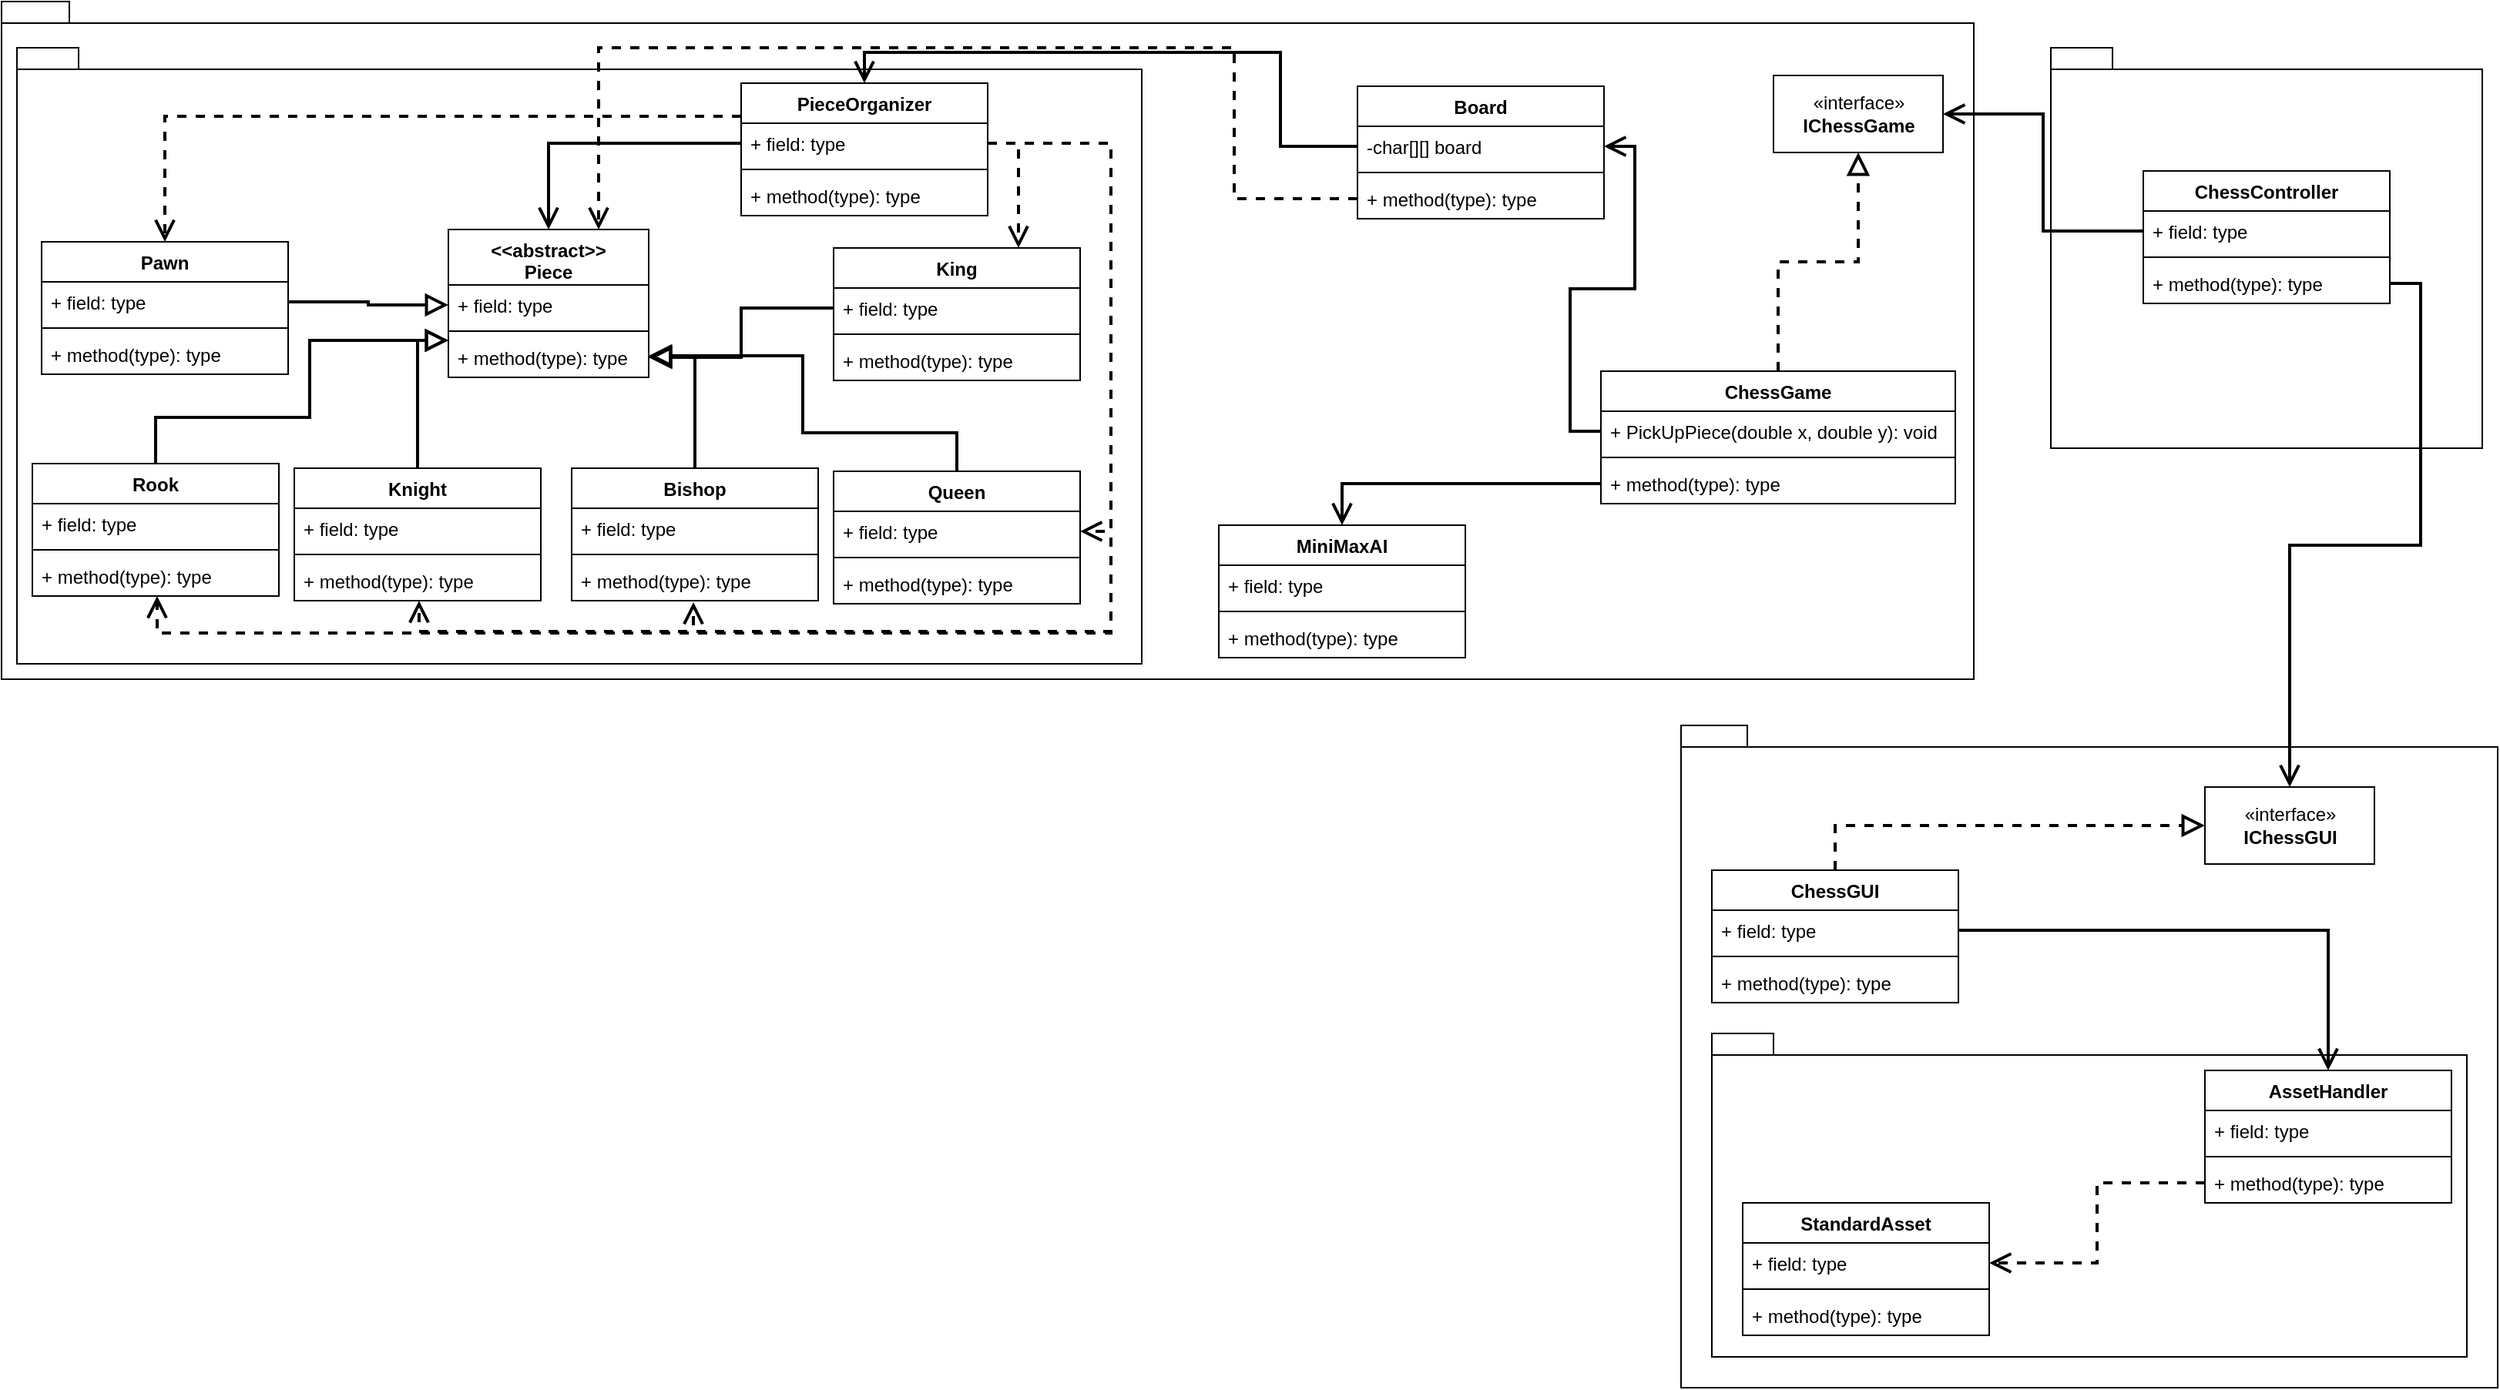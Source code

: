 <mxfile version="12.3.3" type="device" pages="1"><diagram id="sDDeeUsGMhCADFUs5C3a" name="Page-1"><mxGraphModel dx="2435" dy="748" grid="1" gridSize="10" guides="1" tooltips="1" connect="1" arrows="1" fold="1" page="1" pageScale="1" pageWidth="1027" pageHeight="1169" math="0" shadow="0"><root><mxCell id="0"/><mxCell id="1" parent="0"/><mxCell id="zXw1Cw4OPyMH2uEXmhWQ-4" value="" style="shape=folder;fontStyle=1;spacingTop=10;tabWidth=40;tabHeight=14;tabPosition=left;html=1;" vertex="1" parent="1"><mxGeometry x="450" y="490" width="530" height="430" as="geometry"/></mxCell><mxCell id="zXw1Cw4OPyMH2uEXmhWQ-125" value="" style="shape=folder;fontStyle=1;spacingTop=10;tabWidth=40;tabHeight=14;tabPosition=left;html=1;shadow=0;" vertex="1" parent="1"><mxGeometry x="470" y="690" width="490" height="210" as="geometry"/></mxCell><mxCell id="zXw1Cw4OPyMH2uEXmhWQ-1" value="" style="shape=folder;fontStyle=1;spacingTop=10;tabWidth=40;tabHeight=14;tabPosition=left;html=1;" vertex="1" parent="1"><mxGeometry x="-640" y="20" width="1280" height="440" as="geometry"/></mxCell><mxCell id="zXw1Cw4OPyMH2uEXmhWQ-25" value="" style="shape=folder;fontStyle=1;spacingTop=10;tabWidth=40;tabHeight=14;tabPosition=left;html=1;" vertex="1" parent="1"><mxGeometry x="-630" y="50" width="730" height="400" as="geometry"/></mxCell><mxCell id="zXw1Cw4OPyMH2uEXmhWQ-2" value="" style="shape=folder;fontStyle=1;spacingTop=10;tabWidth=40;tabHeight=14;tabPosition=left;html=1;" vertex="1" parent="1"><mxGeometry x="690" y="50" width="280" height="260" as="geometry"/></mxCell><mxCell id="zXw1Cw4OPyMH2uEXmhWQ-5" value="ChessController" style="swimlane;fontStyle=1;align=center;verticalAlign=top;childLayout=stackLayout;horizontal=1;startSize=26;horizontalStack=0;resizeParent=1;resizeParentMax=0;resizeLast=0;collapsible=1;marginBottom=0;" vertex="1" parent="1"><mxGeometry x="750" y="130" width="160" height="86" as="geometry"/></mxCell><mxCell id="zXw1Cw4OPyMH2uEXmhWQ-6" value="+ field: type" style="text;strokeColor=none;fillColor=none;align=left;verticalAlign=top;spacingLeft=4;spacingRight=4;overflow=hidden;rotatable=0;points=[[0,0.5],[1,0.5]];portConstraint=eastwest;" vertex="1" parent="zXw1Cw4OPyMH2uEXmhWQ-5"><mxGeometry y="26" width="160" height="26" as="geometry"/></mxCell><mxCell id="zXw1Cw4OPyMH2uEXmhWQ-7" value="" style="line;strokeWidth=1;fillColor=none;align=left;verticalAlign=middle;spacingTop=-1;spacingLeft=3;spacingRight=3;rotatable=0;labelPosition=right;points=[];portConstraint=eastwest;" vertex="1" parent="zXw1Cw4OPyMH2uEXmhWQ-5"><mxGeometry y="52" width="160" height="8" as="geometry"/></mxCell><mxCell id="zXw1Cw4OPyMH2uEXmhWQ-8" value="+ method(type): type" style="text;strokeColor=none;fillColor=none;align=left;verticalAlign=top;spacingLeft=4;spacingRight=4;overflow=hidden;rotatable=0;points=[[0,0.5],[1,0.5]];portConstraint=eastwest;" vertex="1" parent="zXw1Cw4OPyMH2uEXmhWQ-5"><mxGeometry y="60" width="160" height="26" as="geometry"/></mxCell><mxCell id="zXw1Cw4OPyMH2uEXmhWQ-14" style="edgeStyle=orthogonalEdgeStyle;rounded=0;orthogonalLoop=1;jettySize=auto;html=1;exitX=0.5;exitY=0;exitDx=0;exitDy=0;entryX=0.5;entryY=1;entryDx=0;entryDy=0;strokeWidth=2;dashed=1;endArrow=block;endFill=0;endSize=10;" edge="1" parent="1" source="zXw1Cw4OPyMH2uEXmhWQ-9" target="zXw1Cw4OPyMH2uEXmhWQ-13"><mxGeometry relative="1" as="geometry"/></mxCell><mxCell id="zXw1Cw4OPyMH2uEXmhWQ-9" value="ChessGame" style="swimlane;fontStyle=1;align=center;verticalAlign=top;childLayout=stackLayout;horizontal=1;startSize=26;horizontalStack=0;resizeParent=1;resizeParentMax=0;resizeLast=0;collapsible=1;marginBottom=0;shadow=0;" vertex="1" parent="1"><mxGeometry x="398" y="260" width="230" height="86" as="geometry"/></mxCell><mxCell id="zXw1Cw4OPyMH2uEXmhWQ-10" value="+ PickUpPiece(double x, double y): void" style="text;strokeColor=none;fillColor=none;align=left;verticalAlign=top;spacingLeft=4;spacingRight=4;overflow=hidden;rotatable=0;points=[[0,0.5],[1,0.5]];portConstraint=eastwest;" vertex="1" parent="zXw1Cw4OPyMH2uEXmhWQ-9"><mxGeometry y="26" width="230" height="26" as="geometry"/></mxCell><mxCell id="zXw1Cw4OPyMH2uEXmhWQ-11" value="" style="line;strokeWidth=1;fillColor=none;align=left;verticalAlign=middle;spacingTop=-1;spacingLeft=3;spacingRight=3;rotatable=0;labelPosition=right;points=[];portConstraint=eastwest;" vertex="1" parent="zXw1Cw4OPyMH2uEXmhWQ-9"><mxGeometry y="52" width="230" height="8" as="geometry"/></mxCell><mxCell id="zXw1Cw4OPyMH2uEXmhWQ-12" value="+ method(type): type" style="text;strokeColor=none;fillColor=none;align=left;verticalAlign=top;spacingLeft=4;spacingRight=4;overflow=hidden;rotatable=0;points=[[0,0.5],[1,0.5]];portConstraint=eastwest;" vertex="1" parent="zXw1Cw4OPyMH2uEXmhWQ-9"><mxGeometry y="60" width="230" height="26" as="geometry"/></mxCell><mxCell id="zXw1Cw4OPyMH2uEXmhWQ-13" value="«interface»&lt;br&gt;&lt;b&gt;IChessGame&lt;/b&gt;" style="html=1;" vertex="1" parent="1"><mxGeometry x="510" y="68" width="110" height="50" as="geometry"/></mxCell><mxCell id="zXw1Cw4OPyMH2uEXmhWQ-15" value="Board" style="swimlane;fontStyle=1;align=center;verticalAlign=top;childLayout=stackLayout;horizontal=1;startSize=26;horizontalStack=0;resizeParent=1;resizeParentMax=0;resizeLast=0;collapsible=1;marginBottom=0;" vertex="1" parent="1"><mxGeometry x="240" y="75" width="160" height="86" as="geometry"/></mxCell><mxCell id="zXw1Cw4OPyMH2uEXmhWQ-16" value="-char[][] board" style="text;strokeColor=none;fillColor=none;align=left;verticalAlign=top;spacingLeft=4;spacingRight=4;overflow=hidden;rotatable=0;points=[[0,0.5],[1,0.5]];portConstraint=eastwest;" vertex="1" parent="zXw1Cw4OPyMH2uEXmhWQ-15"><mxGeometry y="26" width="160" height="26" as="geometry"/></mxCell><mxCell id="zXw1Cw4OPyMH2uEXmhWQ-17" value="" style="line;strokeWidth=1;fillColor=none;align=left;verticalAlign=middle;spacingTop=-1;spacingLeft=3;spacingRight=3;rotatable=0;labelPosition=right;points=[];portConstraint=eastwest;" vertex="1" parent="zXw1Cw4OPyMH2uEXmhWQ-15"><mxGeometry y="52" width="160" height="8" as="geometry"/></mxCell><mxCell id="zXw1Cw4OPyMH2uEXmhWQ-18" value="+ method(type): type" style="text;strokeColor=none;fillColor=none;align=left;verticalAlign=top;spacingLeft=4;spacingRight=4;overflow=hidden;rotatable=0;points=[[0,0.5],[1,0.5]];portConstraint=eastwest;" vertex="1" parent="zXw1Cw4OPyMH2uEXmhWQ-15"><mxGeometry y="60" width="160" height="26" as="geometry"/></mxCell><mxCell id="zXw1Cw4OPyMH2uEXmhWQ-19" value="&lt;&lt;abstract&gt;&gt;&#10;Piece" style="swimlane;fontStyle=1;align=center;verticalAlign=top;childLayout=stackLayout;horizontal=1;startSize=36;horizontalStack=0;resizeParent=1;resizeParentMax=0;resizeLast=0;collapsible=1;marginBottom=0;" vertex="1" parent="1"><mxGeometry x="-350" y="168" width="130" height="96" as="geometry"/></mxCell><mxCell id="zXw1Cw4OPyMH2uEXmhWQ-20" value="+ field: type" style="text;strokeColor=none;fillColor=none;align=left;verticalAlign=top;spacingLeft=4;spacingRight=4;overflow=hidden;rotatable=0;points=[[0,0.5],[1,0.5]];portConstraint=eastwest;" vertex="1" parent="zXw1Cw4OPyMH2uEXmhWQ-19"><mxGeometry y="36" width="130" height="26" as="geometry"/></mxCell><mxCell id="zXw1Cw4OPyMH2uEXmhWQ-21" value="" style="line;strokeWidth=1;fillColor=none;align=left;verticalAlign=middle;spacingTop=-1;spacingLeft=3;spacingRight=3;rotatable=0;labelPosition=right;points=[];portConstraint=eastwest;" vertex="1" parent="zXw1Cw4OPyMH2uEXmhWQ-19"><mxGeometry y="62" width="130" height="8" as="geometry"/></mxCell><mxCell id="zXw1Cw4OPyMH2uEXmhWQ-22" value="+ method(type): type" style="text;strokeColor=none;fillColor=none;align=left;verticalAlign=top;spacingLeft=4;spacingRight=4;overflow=hidden;rotatable=0;points=[[0,0.5],[1,0.5]];portConstraint=eastwest;" vertex="1" parent="zXw1Cw4OPyMH2uEXmhWQ-19"><mxGeometry y="70" width="130" height="26" as="geometry"/></mxCell><mxCell id="zXw1Cw4OPyMH2uEXmhWQ-24" style="edgeStyle=orthogonalEdgeStyle;rounded=0;orthogonalLoop=1;jettySize=auto;html=1;exitX=0;exitY=0.5;exitDx=0;exitDy=0;entryX=1;entryY=0.5;entryDx=0;entryDy=0;endArrow=open;endFill=0;endSize=10;strokeWidth=2;" edge="1" parent="1" source="zXw1Cw4OPyMH2uEXmhWQ-6" target="zXw1Cw4OPyMH2uEXmhWQ-13"><mxGeometry relative="1" as="geometry"/></mxCell><mxCell id="zXw1Cw4OPyMH2uEXmhWQ-89" style="edgeStyle=orthogonalEdgeStyle;rounded=0;orthogonalLoop=1;jettySize=auto;html=1;exitX=0.5;exitY=0;exitDx=0;exitDy=0;endArrow=block;endFill=0;endSize=10;strokeWidth=2;" edge="1" parent="1" source="zXw1Cw4OPyMH2uEXmhWQ-47"><mxGeometry relative="1" as="geometry"><mxPoint x="-220" y="250" as="targetPoint"/><Array as="points"><mxPoint x="-20" y="300"/><mxPoint x="-120" y="300"/><mxPoint x="-120" y="250"/></Array></mxGeometry></mxCell><mxCell id="zXw1Cw4OPyMH2uEXmhWQ-47" value="Queen" style="swimlane;fontStyle=1;align=center;verticalAlign=top;childLayout=stackLayout;horizontal=1;startSize=26;horizontalStack=0;resizeParent=1;resizeParentMax=0;resizeLast=0;collapsible=1;marginBottom=0;" vertex="1" parent="1"><mxGeometry x="-100" y="325" width="160" height="86" as="geometry"/></mxCell><mxCell id="zXw1Cw4OPyMH2uEXmhWQ-48" value="+ field: type" style="text;strokeColor=none;fillColor=none;align=left;verticalAlign=top;spacingLeft=4;spacingRight=4;overflow=hidden;rotatable=0;points=[[0,0.5],[1,0.5]];portConstraint=eastwest;" vertex="1" parent="zXw1Cw4OPyMH2uEXmhWQ-47"><mxGeometry y="26" width="160" height="26" as="geometry"/></mxCell><mxCell id="zXw1Cw4OPyMH2uEXmhWQ-49" value="" style="line;strokeWidth=1;fillColor=none;align=left;verticalAlign=middle;spacingTop=-1;spacingLeft=3;spacingRight=3;rotatable=0;labelPosition=right;points=[];portConstraint=eastwest;" vertex="1" parent="zXw1Cw4OPyMH2uEXmhWQ-47"><mxGeometry y="52" width="160" height="8" as="geometry"/></mxCell><mxCell id="zXw1Cw4OPyMH2uEXmhWQ-50" value="+ method(type): type" style="text;strokeColor=none;fillColor=none;align=left;verticalAlign=top;spacingLeft=4;spacingRight=4;overflow=hidden;rotatable=0;points=[[0,0.5],[1,0.5]];portConstraint=eastwest;" vertex="1" parent="zXw1Cw4OPyMH2uEXmhWQ-47"><mxGeometry y="60" width="160" height="26" as="geometry"/></mxCell><mxCell id="zXw1Cw4OPyMH2uEXmhWQ-78" style="edgeStyle=orthogonalEdgeStyle;rounded=0;orthogonalLoop=1;jettySize=auto;html=1;exitX=0.5;exitY=0;exitDx=0;exitDy=0;entryX=1;entryY=0.5;entryDx=0;entryDy=0;endArrow=block;endFill=0;endSize=10;strokeWidth=2;" edge="1" parent="1" source="zXw1Cw4OPyMH2uEXmhWQ-51" target="zXw1Cw4OPyMH2uEXmhWQ-22"><mxGeometry relative="1" as="geometry"/></mxCell><mxCell id="zXw1Cw4OPyMH2uEXmhWQ-51" value="Bishop" style="swimlane;fontStyle=1;align=center;verticalAlign=top;childLayout=stackLayout;horizontal=1;startSize=26;horizontalStack=0;resizeParent=1;resizeParentMax=0;resizeLast=0;collapsible=1;marginBottom=0;" vertex="1" parent="1"><mxGeometry x="-270" y="323" width="160" height="86" as="geometry"/></mxCell><mxCell id="zXw1Cw4OPyMH2uEXmhWQ-52" value="+ field: type" style="text;strokeColor=none;fillColor=none;align=left;verticalAlign=top;spacingLeft=4;spacingRight=4;overflow=hidden;rotatable=0;points=[[0,0.5],[1,0.5]];portConstraint=eastwest;" vertex="1" parent="zXw1Cw4OPyMH2uEXmhWQ-51"><mxGeometry y="26" width="160" height="26" as="geometry"/></mxCell><mxCell id="zXw1Cw4OPyMH2uEXmhWQ-53" value="" style="line;strokeWidth=1;fillColor=none;align=left;verticalAlign=middle;spacingTop=-1;spacingLeft=3;spacingRight=3;rotatable=0;labelPosition=right;points=[];portConstraint=eastwest;" vertex="1" parent="zXw1Cw4OPyMH2uEXmhWQ-51"><mxGeometry y="52" width="160" height="8" as="geometry"/></mxCell><mxCell id="zXw1Cw4OPyMH2uEXmhWQ-54" value="+ method(type): type" style="text;strokeColor=none;fillColor=none;align=left;verticalAlign=top;spacingLeft=4;spacingRight=4;overflow=hidden;rotatable=0;points=[[0,0.5],[1,0.5]];portConstraint=eastwest;" vertex="1" parent="zXw1Cw4OPyMH2uEXmhWQ-51"><mxGeometry y="60" width="160" height="26" as="geometry"/></mxCell><mxCell id="zXw1Cw4OPyMH2uEXmhWQ-79" style="edgeStyle=orthogonalEdgeStyle;rounded=0;orthogonalLoop=1;jettySize=auto;html=1;exitX=0.5;exitY=0;exitDx=0;exitDy=0;endArrow=block;endFill=0;endSize=10;strokeWidth=2;" edge="1" parent="1" source="zXw1Cw4OPyMH2uEXmhWQ-59"><mxGeometry relative="1" as="geometry"><mxPoint x="-350" y="240" as="targetPoint"/><Array as="points"><mxPoint x="-370" y="240"/></Array></mxGeometry></mxCell><mxCell id="zXw1Cw4OPyMH2uEXmhWQ-59" value="Knight" style="swimlane;fontStyle=1;align=center;verticalAlign=top;childLayout=stackLayout;horizontal=1;startSize=26;horizontalStack=0;resizeParent=1;resizeParentMax=0;resizeLast=0;collapsible=1;marginBottom=0;" vertex="1" parent="1"><mxGeometry x="-450" y="323" width="160" height="86" as="geometry"/></mxCell><mxCell id="zXw1Cw4OPyMH2uEXmhWQ-60" value="+ field: type" style="text;strokeColor=none;fillColor=none;align=left;verticalAlign=top;spacingLeft=4;spacingRight=4;overflow=hidden;rotatable=0;points=[[0,0.5],[1,0.5]];portConstraint=eastwest;" vertex="1" parent="zXw1Cw4OPyMH2uEXmhWQ-59"><mxGeometry y="26" width="160" height="26" as="geometry"/></mxCell><mxCell id="zXw1Cw4OPyMH2uEXmhWQ-61" value="" style="line;strokeWidth=1;fillColor=none;align=left;verticalAlign=middle;spacingTop=-1;spacingLeft=3;spacingRight=3;rotatable=0;labelPosition=right;points=[];portConstraint=eastwest;" vertex="1" parent="zXw1Cw4OPyMH2uEXmhWQ-59"><mxGeometry y="52" width="160" height="8" as="geometry"/></mxCell><mxCell id="zXw1Cw4OPyMH2uEXmhWQ-62" value="+ method(type): type" style="text;strokeColor=none;fillColor=none;align=left;verticalAlign=top;spacingLeft=4;spacingRight=4;overflow=hidden;rotatable=0;points=[[0,0.5],[1,0.5]];portConstraint=eastwest;" vertex="1" parent="zXw1Cw4OPyMH2uEXmhWQ-59"><mxGeometry y="60" width="160" height="26" as="geometry"/></mxCell><mxCell id="zXw1Cw4OPyMH2uEXmhWQ-80" style="edgeStyle=orthogonalEdgeStyle;rounded=0;orthogonalLoop=1;jettySize=auto;html=1;exitX=0.5;exitY=0;exitDx=0;exitDy=0;endArrow=block;endFill=0;endSize=10;strokeWidth=2;" edge="1" parent="1" source="zXw1Cw4OPyMH2uEXmhWQ-63" target="zXw1Cw4OPyMH2uEXmhWQ-22"><mxGeometry relative="1" as="geometry"><Array as="points"><mxPoint x="-540" y="290"/><mxPoint x="-440" y="290"/><mxPoint x="-440" y="240"/></Array></mxGeometry></mxCell><mxCell id="zXw1Cw4OPyMH2uEXmhWQ-63" value="Rook" style="swimlane;fontStyle=1;align=center;verticalAlign=top;childLayout=stackLayout;horizontal=1;startSize=26;horizontalStack=0;resizeParent=1;resizeParentMax=0;resizeLast=0;collapsible=1;marginBottom=0;" vertex="1" parent="1"><mxGeometry x="-620" y="320" width="160" height="86" as="geometry"/></mxCell><mxCell id="zXw1Cw4OPyMH2uEXmhWQ-64" value="+ field: type" style="text;strokeColor=none;fillColor=none;align=left;verticalAlign=top;spacingLeft=4;spacingRight=4;overflow=hidden;rotatable=0;points=[[0,0.5],[1,0.5]];portConstraint=eastwest;" vertex="1" parent="zXw1Cw4OPyMH2uEXmhWQ-63"><mxGeometry y="26" width="160" height="26" as="geometry"/></mxCell><mxCell id="zXw1Cw4OPyMH2uEXmhWQ-65" value="" style="line;strokeWidth=1;fillColor=none;align=left;verticalAlign=middle;spacingTop=-1;spacingLeft=3;spacingRight=3;rotatable=0;labelPosition=right;points=[];portConstraint=eastwest;" vertex="1" parent="zXw1Cw4OPyMH2uEXmhWQ-63"><mxGeometry y="52" width="160" height="8" as="geometry"/></mxCell><mxCell id="zXw1Cw4OPyMH2uEXmhWQ-66" value="+ method(type): type" style="text;strokeColor=none;fillColor=none;align=left;verticalAlign=top;spacingLeft=4;spacingRight=4;overflow=hidden;rotatable=0;points=[[0,0.5],[1,0.5]];portConstraint=eastwest;" vertex="1" parent="zXw1Cw4OPyMH2uEXmhWQ-63"><mxGeometry y="60" width="160" height="26" as="geometry"/></mxCell><mxCell id="zXw1Cw4OPyMH2uEXmhWQ-67" value="Pawn" style="swimlane;fontStyle=1;align=center;verticalAlign=top;childLayout=stackLayout;horizontal=1;startSize=26;horizontalStack=0;resizeParent=1;resizeParentMax=0;resizeLast=0;collapsible=1;marginBottom=0;" vertex="1" parent="1"><mxGeometry x="-614" y="176" width="160" height="86" as="geometry"/></mxCell><mxCell id="zXw1Cw4OPyMH2uEXmhWQ-68" value="+ field: type" style="text;strokeColor=none;fillColor=none;align=left;verticalAlign=top;spacingLeft=4;spacingRight=4;overflow=hidden;rotatable=0;points=[[0,0.5],[1,0.5]];portConstraint=eastwest;" vertex="1" parent="zXw1Cw4OPyMH2uEXmhWQ-67"><mxGeometry y="26" width="160" height="26" as="geometry"/></mxCell><mxCell id="zXw1Cw4OPyMH2uEXmhWQ-69" value="" style="line;strokeWidth=1;fillColor=none;align=left;verticalAlign=middle;spacingTop=-1;spacingLeft=3;spacingRight=3;rotatable=0;labelPosition=right;points=[];portConstraint=eastwest;" vertex="1" parent="zXw1Cw4OPyMH2uEXmhWQ-67"><mxGeometry y="52" width="160" height="8" as="geometry"/></mxCell><mxCell id="zXw1Cw4OPyMH2uEXmhWQ-70" value="+ method(type): type" style="text;strokeColor=none;fillColor=none;align=left;verticalAlign=top;spacingLeft=4;spacingRight=4;overflow=hidden;rotatable=0;points=[[0,0.5],[1,0.5]];portConstraint=eastwest;" vertex="1" parent="zXw1Cw4OPyMH2uEXmhWQ-67"><mxGeometry y="60" width="160" height="26" as="geometry"/></mxCell><mxCell id="zXw1Cw4OPyMH2uEXmhWQ-71" value="King" style="swimlane;fontStyle=1;align=center;verticalAlign=top;childLayout=stackLayout;horizontal=1;startSize=26;horizontalStack=0;resizeParent=1;resizeParentMax=0;resizeLast=0;collapsible=1;marginBottom=0;" vertex="1" parent="1"><mxGeometry x="-100" y="180" width="160" height="86" as="geometry"/></mxCell><mxCell id="zXw1Cw4OPyMH2uEXmhWQ-72" value="+ field: type" style="text;strokeColor=none;fillColor=none;align=left;verticalAlign=top;spacingLeft=4;spacingRight=4;overflow=hidden;rotatable=0;points=[[0,0.5],[1,0.5]];portConstraint=eastwest;" vertex="1" parent="zXw1Cw4OPyMH2uEXmhWQ-71"><mxGeometry y="26" width="160" height="26" as="geometry"/></mxCell><mxCell id="zXw1Cw4OPyMH2uEXmhWQ-73" value="" style="line;strokeWidth=1;fillColor=none;align=left;verticalAlign=middle;spacingTop=-1;spacingLeft=3;spacingRight=3;rotatable=0;labelPosition=right;points=[];portConstraint=eastwest;" vertex="1" parent="zXw1Cw4OPyMH2uEXmhWQ-71"><mxGeometry y="52" width="160" height="8" as="geometry"/></mxCell><mxCell id="zXw1Cw4OPyMH2uEXmhWQ-74" value="+ method(type): type" style="text;strokeColor=none;fillColor=none;align=left;verticalAlign=top;spacingLeft=4;spacingRight=4;overflow=hidden;rotatable=0;points=[[0,0.5],[1,0.5]];portConstraint=eastwest;" vertex="1" parent="zXw1Cw4OPyMH2uEXmhWQ-71"><mxGeometry y="60" width="160" height="26" as="geometry"/></mxCell><mxCell id="zXw1Cw4OPyMH2uEXmhWQ-84" style="edgeStyle=orthogonalEdgeStyle;rounded=0;orthogonalLoop=1;jettySize=auto;html=1;exitX=0;exitY=0.5;exitDx=0;exitDy=0;entryX=1;entryY=0.5;entryDx=0;entryDy=0;endArrow=open;endFill=0;endSize=10;strokeWidth=2;" edge="1" parent="1" source="zXw1Cw4OPyMH2uEXmhWQ-10" target="zXw1Cw4OPyMH2uEXmhWQ-16"><mxGeometry relative="1" as="geometry"/></mxCell><mxCell id="zXw1Cw4OPyMH2uEXmhWQ-88" style="edgeStyle=orthogonalEdgeStyle;rounded=0;orthogonalLoop=1;jettySize=auto;html=1;exitX=1;exitY=0.5;exitDx=0;exitDy=0;entryX=0;entryY=0.5;entryDx=0;entryDy=0;endArrow=block;endFill=0;endSize=10;strokeWidth=2;" edge="1" parent="1" source="zXw1Cw4OPyMH2uEXmhWQ-68" target="zXw1Cw4OPyMH2uEXmhWQ-20"><mxGeometry relative="1" as="geometry"/></mxCell><mxCell id="zXw1Cw4OPyMH2uEXmhWQ-91" style="edgeStyle=orthogonalEdgeStyle;rounded=0;orthogonalLoop=1;jettySize=auto;html=1;exitX=0;exitY=0.5;exitDx=0;exitDy=0;entryX=1;entryY=0.5;entryDx=0;entryDy=0;endArrow=block;endFill=0;endSize=10;strokeWidth=2;" edge="1" parent="1" source="zXw1Cw4OPyMH2uEXmhWQ-72" target="zXw1Cw4OPyMH2uEXmhWQ-22"><mxGeometry relative="1" as="geometry"/></mxCell><mxCell id="zXw1Cw4OPyMH2uEXmhWQ-98" style="edgeStyle=orthogonalEdgeStyle;rounded=0;orthogonalLoop=1;jettySize=auto;html=1;exitX=0;exitY=0.25;exitDx=0;exitDy=0;entryX=0.5;entryY=0;entryDx=0;entryDy=0;endArrow=open;endFill=0;endSize=10;strokeWidth=2;dashed=1;" edge="1" parent="1" source="zXw1Cw4OPyMH2uEXmhWQ-92" target="zXw1Cw4OPyMH2uEXmhWQ-67"><mxGeometry relative="1" as="geometry"/></mxCell><mxCell id="zXw1Cw4OPyMH2uEXmhWQ-92" value="PieceOrganizer" style="swimlane;fontStyle=1;align=center;verticalAlign=top;childLayout=stackLayout;horizontal=1;startSize=26;horizontalStack=0;resizeParent=1;resizeParentMax=0;resizeLast=0;collapsible=1;marginBottom=0;" vertex="1" parent="1"><mxGeometry x="-160" y="73" width="160" height="86" as="geometry"/></mxCell><mxCell id="zXw1Cw4OPyMH2uEXmhWQ-93" value="+ field: type" style="text;strokeColor=none;fillColor=none;align=left;verticalAlign=top;spacingLeft=4;spacingRight=4;overflow=hidden;rotatable=0;points=[[0,0.5],[1,0.5]];portConstraint=eastwest;" vertex="1" parent="zXw1Cw4OPyMH2uEXmhWQ-92"><mxGeometry y="26" width="160" height="26" as="geometry"/></mxCell><mxCell id="zXw1Cw4OPyMH2uEXmhWQ-94" value="" style="line;strokeWidth=1;fillColor=none;align=left;verticalAlign=middle;spacingTop=-1;spacingLeft=3;spacingRight=3;rotatable=0;labelPosition=right;points=[];portConstraint=eastwest;" vertex="1" parent="zXw1Cw4OPyMH2uEXmhWQ-92"><mxGeometry y="52" width="160" height="8" as="geometry"/></mxCell><mxCell id="zXw1Cw4OPyMH2uEXmhWQ-95" value="+ method(type): type" style="text;strokeColor=none;fillColor=none;align=left;verticalAlign=top;spacingLeft=4;spacingRight=4;overflow=hidden;rotatable=0;points=[[0,0.5],[1,0.5]];portConstraint=eastwest;" vertex="1" parent="zXw1Cw4OPyMH2uEXmhWQ-92"><mxGeometry y="60" width="160" height="26" as="geometry"/></mxCell><mxCell id="zXw1Cw4OPyMH2uEXmhWQ-96" style="edgeStyle=orthogonalEdgeStyle;rounded=0;orthogonalLoop=1;jettySize=auto;html=1;exitX=0;exitY=0.5;exitDx=0;exitDy=0;entryX=0.5;entryY=0;entryDx=0;entryDy=0;endArrow=open;endFill=0;endSize=10;strokeWidth=2;" edge="1" parent="1" source="zXw1Cw4OPyMH2uEXmhWQ-93" target="zXw1Cw4OPyMH2uEXmhWQ-19"><mxGeometry relative="1" as="geometry"/></mxCell><mxCell id="zXw1Cw4OPyMH2uEXmhWQ-99" style="edgeStyle=orthogonalEdgeStyle;rounded=0;orthogonalLoop=1;jettySize=auto;html=1;exitX=1;exitY=0.5;exitDx=0;exitDy=0;entryX=0.75;entryY=0;entryDx=0;entryDy=0;dashed=1;endArrow=open;endFill=0;endSize=10;strokeWidth=2;" edge="1" parent="1" source="zXw1Cw4OPyMH2uEXmhWQ-93" target="zXw1Cw4OPyMH2uEXmhWQ-71"><mxGeometry relative="1" as="geometry"/></mxCell><mxCell id="zXw1Cw4OPyMH2uEXmhWQ-100" style="edgeStyle=orthogonalEdgeStyle;rounded=0;orthogonalLoop=1;jettySize=auto;html=1;exitX=1;exitY=0.5;exitDx=0;exitDy=0;entryX=1;entryY=0.5;entryDx=0;entryDy=0;dashed=1;endArrow=open;endFill=0;endSize=10;strokeWidth=2;" edge="1" parent="1" source="zXw1Cw4OPyMH2uEXmhWQ-93" target="zXw1Cw4OPyMH2uEXmhWQ-48"><mxGeometry relative="1" as="geometry"/></mxCell><mxCell id="zXw1Cw4OPyMH2uEXmhWQ-101" style="edgeStyle=orthogonalEdgeStyle;rounded=0;orthogonalLoop=1;jettySize=auto;html=1;exitX=1;exitY=0.5;exitDx=0;exitDy=0;entryX=0.494;entryY=1.038;entryDx=0;entryDy=0;entryPerimeter=0;dashed=1;endArrow=open;endFill=0;endSize=10;strokeWidth=2;" edge="1" parent="1" source="zXw1Cw4OPyMH2uEXmhWQ-93" target="zXw1Cw4OPyMH2uEXmhWQ-54"><mxGeometry relative="1" as="geometry"><Array as="points"><mxPoint x="80" y="112"/><mxPoint x="80" y="429"/><mxPoint x="-191" y="429"/></Array></mxGeometry></mxCell><mxCell id="zXw1Cw4OPyMH2uEXmhWQ-102" style="edgeStyle=orthogonalEdgeStyle;rounded=0;orthogonalLoop=1;jettySize=auto;html=1;exitX=1;exitY=0.5;exitDx=0;exitDy=0;entryX=0.506;entryY=1;entryDx=0;entryDy=0;entryPerimeter=0;dashed=1;endArrow=open;endFill=0;endSize=10;strokeWidth=2;" edge="1" parent="1" source="zXw1Cw4OPyMH2uEXmhWQ-93" target="zXw1Cw4OPyMH2uEXmhWQ-62"><mxGeometry relative="1" as="geometry"><Array as="points"><mxPoint x="80" y="112"/><mxPoint x="80" y="429"/><mxPoint x="-369" y="429"/></Array></mxGeometry></mxCell><mxCell id="zXw1Cw4OPyMH2uEXmhWQ-103" style="edgeStyle=orthogonalEdgeStyle;rounded=0;orthogonalLoop=1;jettySize=auto;html=1;exitX=1;exitY=0.5;exitDx=0;exitDy=0;entryX=0.506;entryY=1;entryDx=0;entryDy=0;entryPerimeter=0;dashed=1;endArrow=open;endFill=0;endSize=10;strokeWidth=2;" edge="1" parent="1" source="zXw1Cw4OPyMH2uEXmhWQ-93" target="zXw1Cw4OPyMH2uEXmhWQ-66"><mxGeometry relative="1" as="geometry"><Array as="points"><mxPoint x="80" y="112"/><mxPoint x="80" y="430"/><mxPoint x="-539" y="430"/></Array></mxGeometry></mxCell><mxCell id="zXw1Cw4OPyMH2uEXmhWQ-105" style="edgeStyle=orthogonalEdgeStyle;rounded=0;orthogonalLoop=1;jettySize=auto;html=1;exitX=0;exitY=0.5;exitDx=0;exitDy=0;entryX=0.5;entryY=0;entryDx=0;entryDy=0;endArrow=open;endFill=0;endSize=10;strokeWidth=2;" edge="1" parent="1" source="zXw1Cw4OPyMH2uEXmhWQ-16" target="zXw1Cw4OPyMH2uEXmhWQ-92"><mxGeometry relative="1" as="geometry"><Array as="points"><mxPoint x="190" y="114"/><mxPoint x="190" y="53"/><mxPoint x="-80" y="53"/></Array></mxGeometry></mxCell><mxCell id="zXw1Cw4OPyMH2uEXmhWQ-106" style="edgeStyle=orthogonalEdgeStyle;rounded=0;orthogonalLoop=1;jettySize=auto;html=1;exitX=0;exitY=0.5;exitDx=0;exitDy=0;entryX=0.75;entryY=0;entryDx=0;entryDy=0;endArrow=open;endFill=0;endSize=10;strokeWidth=2;dashed=1;" edge="1" parent="1" source="zXw1Cw4OPyMH2uEXmhWQ-18" target="zXw1Cw4OPyMH2uEXmhWQ-19"><mxGeometry relative="1" as="geometry"><Array as="points"><mxPoint x="160" y="148"/><mxPoint x="160" y="50"/><mxPoint x="-252" y="50"/></Array></mxGeometry></mxCell><mxCell id="zXw1Cw4OPyMH2uEXmhWQ-111" value="MiniMaxAI" style="swimlane;fontStyle=1;align=center;verticalAlign=top;childLayout=stackLayout;horizontal=1;startSize=26;horizontalStack=0;resizeParent=1;resizeParentMax=0;resizeLast=0;collapsible=1;marginBottom=0;shadow=0;" vertex="1" parent="1"><mxGeometry x="150" y="360" width="160" height="86" as="geometry"/></mxCell><mxCell id="zXw1Cw4OPyMH2uEXmhWQ-112" value="+ field: type" style="text;strokeColor=none;fillColor=none;align=left;verticalAlign=top;spacingLeft=4;spacingRight=4;overflow=hidden;rotatable=0;points=[[0,0.5],[1,0.5]];portConstraint=eastwest;" vertex="1" parent="zXw1Cw4OPyMH2uEXmhWQ-111"><mxGeometry y="26" width="160" height="26" as="geometry"/></mxCell><mxCell id="zXw1Cw4OPyMH2uEXmhWQ-113" value="" style="line;strokeWidth=1;fillColor=none;align=left;verticalAlign=middle;spacingTop=-1;spacingLeft=3;spacingRight=3;rotatable=0;labelPosition=right;points=[];portConstraint=eastwest;" vertex="1" parent="zXw1Cw4OPyMH2uEXmhWQ-111"><mxGeometry y="52" width="160" height="8" as="geometry"/></mxCell><mxCell id="zXw1Cw4OPyMH2uEXmhWQ-114" value="+ method(type): type" style="text;strokeColor=none;fillColor=none;align=left;verticalAlign=top;spacingLeft=4;spacingRight=4;overflow=hidden;rotatable=0;points=[[0,0.5],[1,0.5]];portConstraint=eastwest;" vertex="1" parent="zXw1Cw4OPyMH2uEXmhWQ-111"><mxGeometry y="60" width="160" height="26" as="geometry"/></mxCell><mxCell id="zXw1Cw4OPyMH2uEXmhWQ-115" style="edgeStyle=orthogonalEdgeStyle;rounded=0;orthogonalLoop=1;jettySize=auto;html=1;exitX=0;exitY=0.5;exitDx=0;exitDy=0;endArrow=open;endFill=0;endSize=10;strokeWidth=2;" edge="1" parent="1" source="zXw1Cw4OPyMH2uEXmhWQ-12" target="zXw1Cw4OPyMH2uEXmhWQ-111"><mxGeometry relative="1" as="geometry"/></mxCell><mxCell id="zXw1Cw4OPyMH2uEXmhWQ-135" style="edgeStyle=orthogonalEdgeStyle;rounded=0;orthogonalLoop=1;jettySize=auto;html=1;exitX=0.5;exitY=0;exitDx=0;exitDy=0;entryX=0;entryY=0.5;entryDx=0;entryDy=0;endArrow=block;endFill=0;endSize=10;strokeWidth=2;dashed=1;" edge="1" parent="1" source="zXw1Cw4OPyMH2uEXmhWQ-116" target="zXw1Cw4OPyMH2uEXmhWQ-134"><mxGeometry relative="1" as="geometry"/></mxCell><mxCell id="zXw1Cw4OPyMH2uEXmhWQ-116" value="ChessGUI" style="swimlane;fontStyle=1;align=center;verticalAlign=top;childLayout=stackLayout;horizontal=1;startSize=26;horizontalStack=0;resizeParent=1;resizeParentMax=0;resizeLast=0;collapsible=1;marginBottom=0;shadow=0;" vertex="1" parent="1"><mxGeometry x="470" y="584" width="160" height="86" as="geometry"/></mxCell><mxCell id="zXw1Cw4OPyMH2uEXmhWQ-117" value="+ field: type" style="text;strokeColor=none;fillColor=none;align=left;verticalAlign=top;spacingLeft=4;spacingRight=4;overflow=hidden;rotatable=0;points=[[0,0.5],[1,0.5]];portConstraint=eastwest;" vertex="1" parent="zXw1Cw4OPyMH2uEXmhWQ-116"><mxGeometry y="26" width="160" height="26" as="geometry"/></mxCell><mxCell id="zXw1Cw4OPyMH2uEXmhWQ-118" value="" style="line;strokeWidth=1;fillColor=none;align=left;verticalAlign=middle;spacingTop=-1;spacingLeft=3;spacingRight=3;rotatable=0;labelPosition=right;points=[];portConstraint=eastwest;" vertex="1" parent="zXw1Cw4OPyMH2uEXmhWQ-116"><mxGeometry y="52" width="160" height="8" as="geometry"/></mxCell><mxCell id="zXw1Cw4OPyMH2uEXmhWQ-119" value="+ method(type): type" style="text;strokeColor=none;fillColor=none;align=left;verticalAlign=top;spacingLeft=4;spacingRight=4;overflow=hidden;rotatable=0;points=[[0,0.5],[1,0.5]];portConstraint=eastwest;" vertex="1" parent="zXw1Cw4OPyMH2uEXmhWQ-116"><mxGeometry y="60" width="160" height="26" as="geometry"/></mxCell><mxCell id="zXw1Cw4OPyMH2uEXmhWQ-120" value="AssetHandler" style="swimlane;fontStyle=1;align=center;verticalAlign=top;childLayout=stackLayout;horizontal=1;startSize=26;horizontalStack=0;resizeParent=1;resizeParentMax=0;resizeLast=0;collapsible=1;marginBottom=0;shadow=0;" vertex="1" parent="1"><mxGeometry x="790" y="714" width="160" height="86" as="geometry"/></mxCell><mxCell id="zXw1Cw4OPyMH2uEXmhWQ-121" value="+ field: type" style="text;strokeColor=none;fillColor=none;align=left;verticalAlign=top;spacingLeft=4;spacingRight=4;overflow=hidden;rotatable=0;points=[[0,0.5],[1,0.5]];portConstraint=eastwest;" vertex="1" parent="zXw1Cw4OPyMH2uEXmhWQ-120"><mxGeometry y="26" width="160" height="26" as="geometry"/></mxCell><mxCell id="zXw1Cw4OPyMH2uEXmhWQ-122" value="" style="line;strokeWidth=1;fillColor=none;align=left;verticalAlign=middle;spacingTop=-1;spacingLeft=3;spacingRight=3;rotatable=0;labelPosition=right;points=[];portConstraint=eastwest;" vertex="1" parent="zXw1Cw4OPyMH2uEXmhWQ-120"><mxGeometry y="52" width="160" height="8" as="geometry"/></mxCell><mxCell id="zXw1Cw4OPyMH2uEXmhWQ-123" value="+ method(type): type" style="text;strokeColor=none;fillColor=none;align=left;verticalAlign=top;spacingLeft=4;spacingRight=4;overflow=hidden;rotatable=0;points=[[0,0.5],[1,0.5]];portConstraint=eastwest;" vertex="1" parent="zXw1Cw4OPyMH2uEXmhWQ-120"><mxGeometry y="60" width="160" height="26" as="geometry"/></mxCell><mxCell id="zXw1Cw4OPyMH2uEXmhWQ-126" value="StandardAsset&#10;" style="swimlane;fontStyle=1;align=center;verticalAlign=top;childLayout=stackLayout;horizontal=1;startSize=26;horizontalStack=0;resizeParent=1;resizeParentMax=0;resizeLast=0;collapsible=1;marginBottom=0;shadow=0;" vertex="1" parent="1"><mxGeometry x="490" y="800" width="160" height="86" as="geometry"/></mxCell><mxCell id="zXw1Cw4OPyMH2uEXmhWQ-127" value="+ field: type" style="text;strokeColor=none;fillColor=none;align=left;verticalAlign=top;spacingLeft=4;spacingRight=4;overflow=hidden;rotatable=0;points=[[0,0.5],[1,0.5]];portConstraint=eastwest;" vertex="1" parent="zXw1Cw4OPyMH2uEXmhWQ-126"><mxGeometry y="26" width="160" height="26" as="geometry"/></mxCell><mxCell id="zXw1Cw4OPyMH2uEXmhWQ-128" value="" style="line;strokeWidth=1;fillColor=none;align=left;verticalAlign=middle;spacingTop=-1;spacingLeft=3;spacingRight=3;rotatable=0;labelPosition=right;points=[];portConstraint=eastwest;" vertex="1" parent="zXw1Cw4OPyMH2uEXmhWQ-126"><mxGeometry y="52" width="160" height="8" as="geometry"/></mxCell><mxCell id="zXw1Cw4OPyMH2uEXmhWQ-129" value="+ method(type): type" style="text;strokeColor=none;fillColor=none;align=left;verticalAlign=top;spacingLeft=4;spacingRight=4;overflow=hidden;rotatable=0;points=[[0,0.5],[1,0.5]];portConstraint=eastwest;" vertex="1" parent="zXw1Cw4OPyMH2uEXmhWQ-126"><mxGeometry y="60" width="160" height="26" as="geometry"/></mxCell><mxCell id="zXw1Cw4OPyMH2uEXmhWQ-132" style="edgeStyle=orthogonalEdgeStyle;rounded=0;orthogonalLoop=1;jettySize=auto;html=1;exitX=0;exitY=0.5;exitDx=0;exitDy=0;entryX=1;entryY=0.5;entryDx=0;entryDy=0;dashed=1;endArrow=open;endFill=0;endSize=10;strokeWidth=2;" edge="1" parent="1" source="zXw1Cw4OPyMH2uEXmhWQ-123" target="zXw1Cw4OPyMH2uEXmhWQ-127"><mxGeometry relative="1" as="geometry"/></mxCell><mxCell id="zXw1Cw4OPyMH2uEXmhWQ-133" style="edgeStyle=orthogonalEdgeStyle;rounded=0;orthogonalLoop=1;jettySize=auto;html=1;exitX=1;exitY=0.5;exitDx=0;exitDy=0;endArrow=open;endFill=0;endSize=10;strokeWidth=2;" edge="1" parent="1" source="zXw1Cw4OPyMH2uEXmhWQ-117" target="zXw1Cw4OPyMH2uEXmhWQ-120"><mxGeometry relative="1" as="geometry"/></mxCell><mxCell id="zXw1Cw4OPyMH2uEXmhWQ-134" value="«interface»&lt;br&gt;&lt;b&gt;IChessGUI&lt;/b&gt;" style="html=1;shadow=0;" vertex="1" parent="1"><mxGeometry x="790" y="530" width="110" height="50" as="geometry"/></mxCell><mxCell id="zXw1Cw4OPyMH2uEXmhWQ-137" style="edgeStyle=orthogonalEdgeStyle;rounded=0;orthogonalLoop=1;jettySize=auto;html=1;exitX=1;exitY=0.5;exitDx=0;exitDy=0;entryX=0.5;entryY=0;entryDx=0;entryDy=0;endArrow=open;endFill=0;endSize=10;strokeWidth=2;" edge="1" parent="1" source="zXw1Cw4OPyMH2uEXmhWQ-8" target="zXw1Cw4OPyMH2uEXmhWQ-134"><mxGeometry relative="1" as="geometry"/></mxCell></root></mxGraphModel></diagram></mxfile>